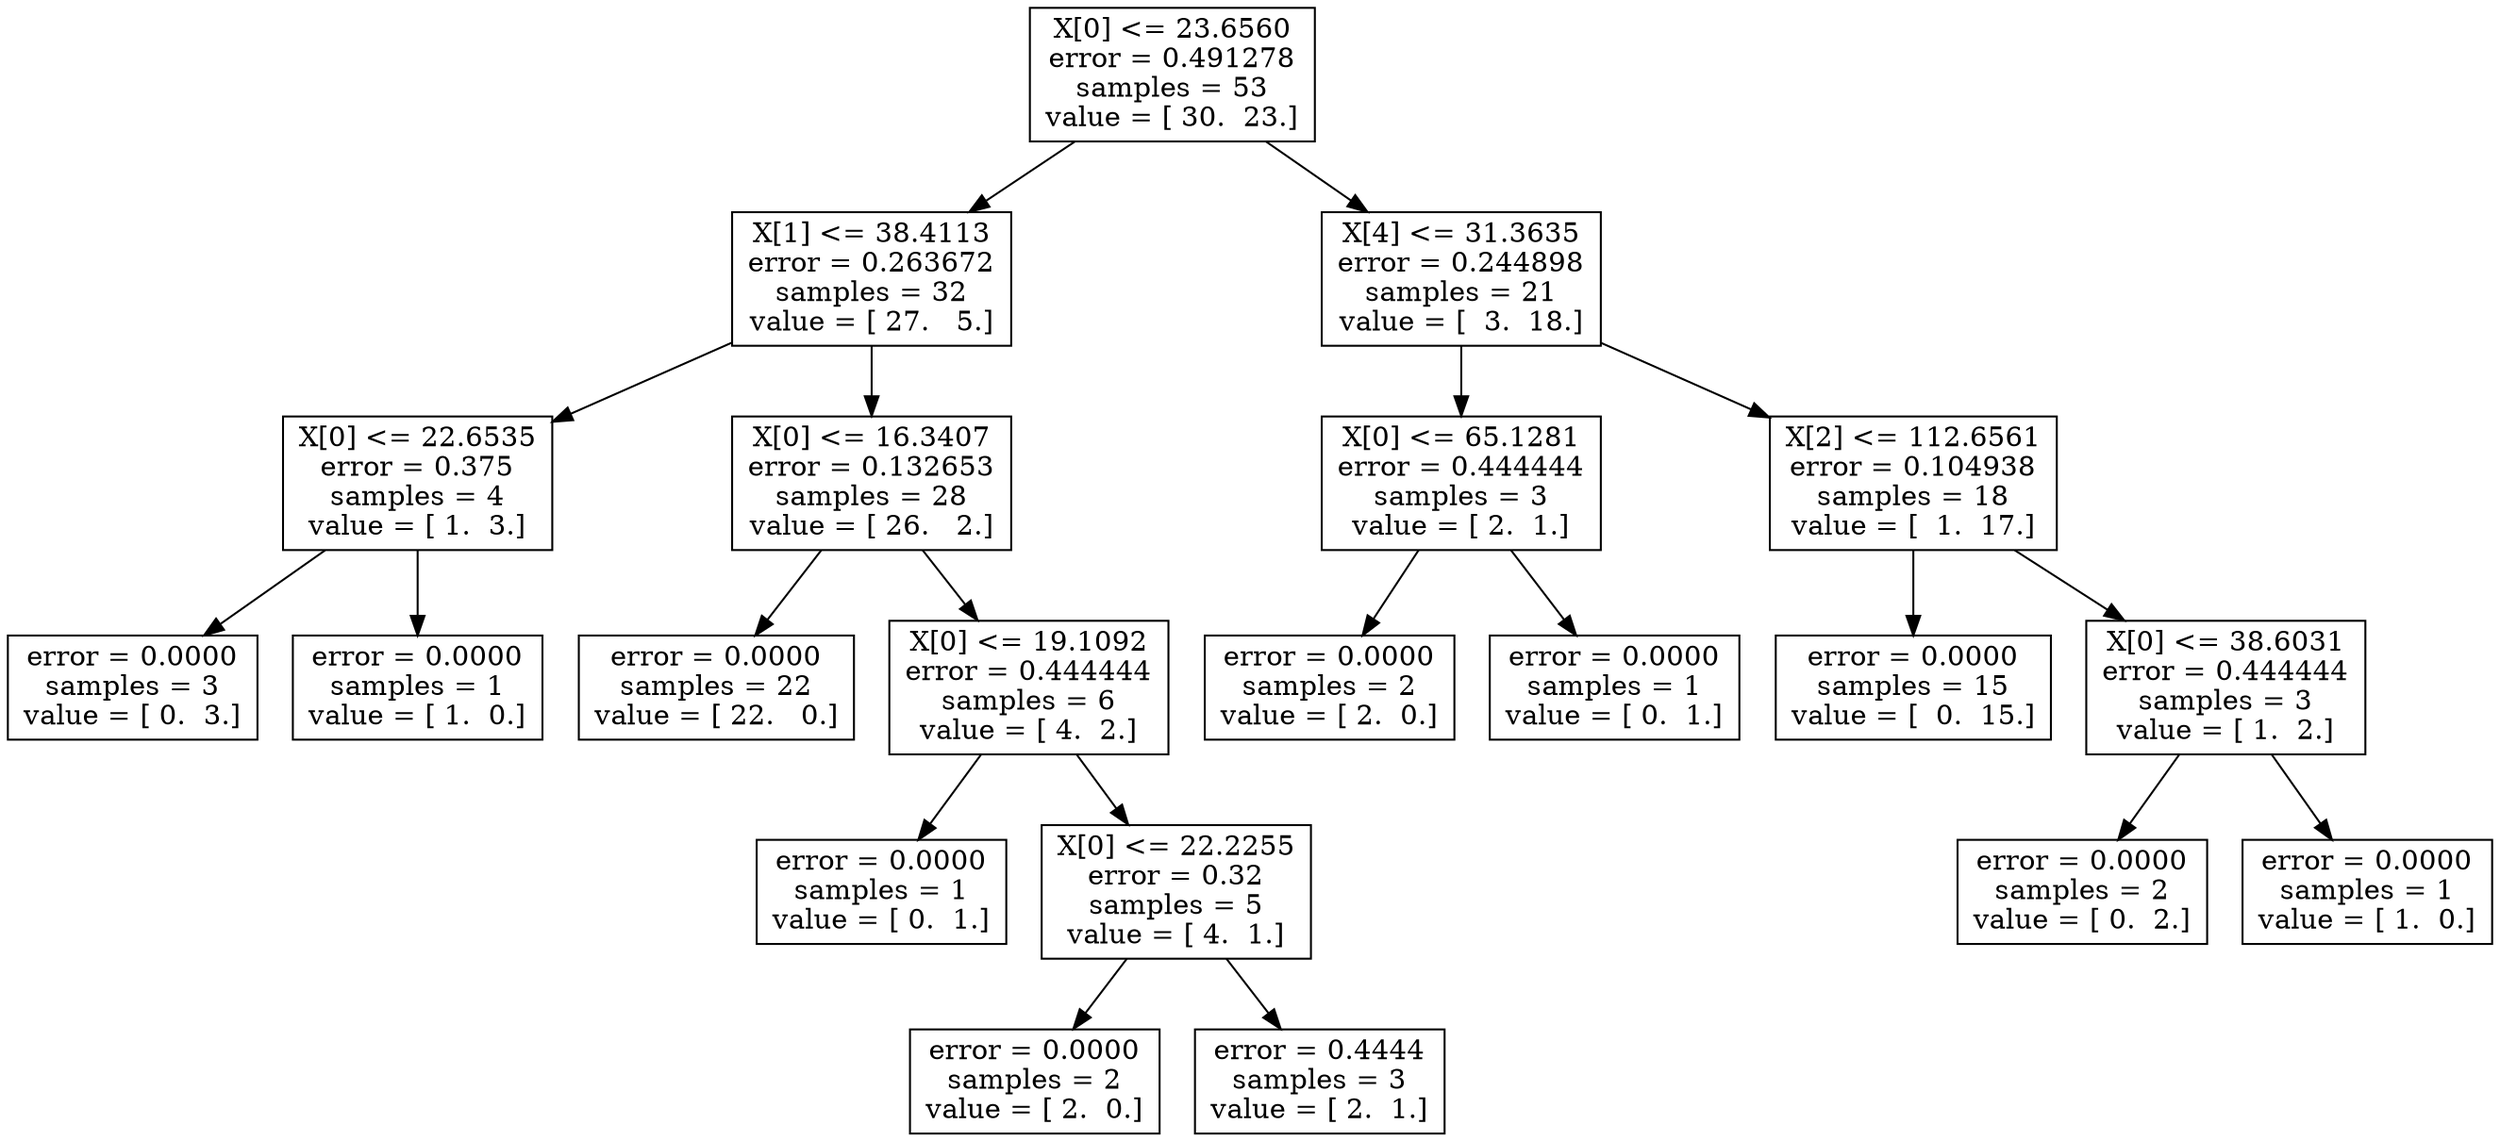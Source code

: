 digraph Tree {
0 [label="X[0] <= 23.6560\nerror = 0.491278\nsamples = 53\nvalue = [ 30.  23.]", shape="box"] ;
1 [label="X[1] <= 38.4113\nerror = 0.263672\nsamples = 32\nvalue = [ 27.   5.]", shape="box"] ;
0 -> 1 ;
2 [label="X[0] <= 22.6535\nerror = 0.375\nsamples = 4\nvalue = [ 1.  3.]", shape="box"] ;
1 -> 2 ;
3 [label="error = 0.0000\nsamples = 3\nvalue = [ 0.  3.]", shape="box"] ;
2 -> 3 ;
4 [label="error = 0.0000\nsamples = 1\nvalue = [ 1.  0.]", shape="box"] ;
2 -> 4 ;
5 [label="X[0] <= 16.3407\nerror = 0.132653\nsamples = 28\nvalue = [ 26.   2.]", shape="box"] ;
1 -> 5 ;
6 [label="error = 0.0000\nsamples = 22\nvalue = [ 22.   0.]", shape="box"] ;
5 -> 6 ;
7 [label="X[0] <= 19.1092\nerror = 0.444444\nsamples = 6\nvalue = [ 4.  2.]", shape="box"] ;
5 -> 7 ;
8 [label="error = 0.0000\nsamples = 1\nvalue = [ 0.  1.]", shape="box"] ;
7 -> 8 ;
9 [label="X[0] <= 22.2255\nerror = 0.32\nsamples = 5\nvalue = [ 4.  1.]", shape="box"] ;
7 -> 9 ;
10 [label="error = 0.0000\nsamples = 2\nvalue = [ 2.  0.]", shape="box"] ;
9 -> 10 ;
11 [label="error = 0.4444\nsamples = 3\nvalue = [ 2.  1.]", shape="box"] ;
9 -> 11 ;
12 [label="X[4] <= 31.3635\nerror = 0.244898\nsamples = 21\nvalue = [  3.  18.]", shape="box"] ;
0 -> 12 ;
13 [label="X[0] <= 65.1281\nerror = 0.444444\nsamples = 3\nvalue = [ 2.  1.]", shape="box"] ;
12 -> 13 ;
14 [label="error = 0.0000\nsamples = 2\nvalue = [ 2.  0.]", shape="box"] ;
13 -> 14 ;
15 [label="error = 0.0000\nsamples = 1\nvalue = [ 0.  1.]", shape="box"] ;
13 -> 15 ;
16 [label="X[2] <= 112.6561\nerror = 0.104938\nsamples = 18\nvalue = [  1.  17.]", shape="box"] ;
12 -> 16 ;
17 [label="error = 0.0000\nsamples = 15\nvalue = [  0.  15.]", shape="box"] ;
16 -> 17 ;
18 [label="X[0] <= 38.6031\nerror = 0.444444\nsamples = 3\nvalue = [ 1.  2.]", shape="box"] ;
16 -> 18 ;
19 [label="error = 0.0000\nsamples = 2\nvalue = [ 0.  2.]", shape="box"] ;
18 -> 19 ;
20 [label="error = 0.0000\nsamples = 1\nvalue = [ 1.  0.]", shape="box"] ;
18 -> 20 ;
}
